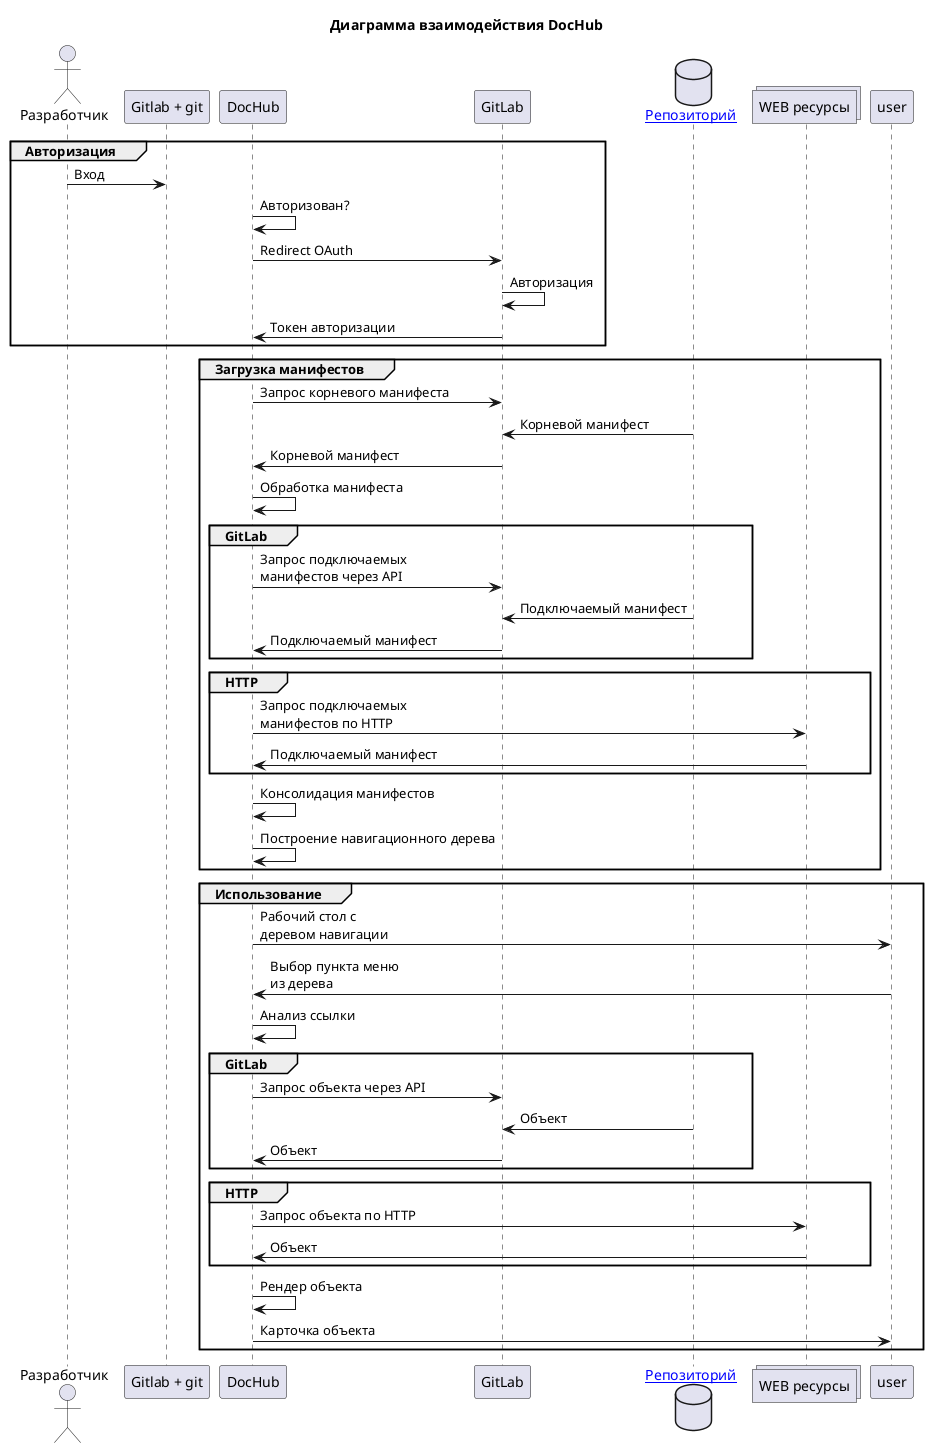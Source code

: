 @startuml
title Диаграмма взаимодействия DocHub
actor "Разработчик" as developer
participant "Gitlab + git" as gitlab
group Авторизация
    developer -> gitlab: Вход
    DocHub -> DocHub: Авторизован?
    DocHub -> GitLab: Redirect OAuth
    GitLab -> GitLab: Авторизация
    GitLab -> DocHub: Токен авторизации
end
group Загрузка манифестов
    DocHub -> GitLab: Запрос корневого манифеста
    database "[[/architect/components/dochub.gitlab.repository Репозиторий]]" as repo
    GitLab <- repo: Корневой манифест
    GitLab -> DocHub: Корневой манифест
    DocHub -> DocHub: Обработка манифеста
    group GitLab
        DocHub -> GitLab: Запрос подключаемых\nманифестов через API
        GitLab <- repo: Подключаемый манифест
        DocHub <- GitLab: Подключаемый манифест
    end
    group HTTP
        collections "WEB ресурсы" as web
        DocHub -> web: Запрос подключаемых\nманифестов по HTTP
        web -> DocHub: Подключаемый манифест
    end
    DocHub -> DocHub: Консолидация манифестов
    DocHub -> DocHub: Построение навигационного дерева
end
group Использование
    DocHub -> user: Рабочий стол с\nдеревом навигации
    user -> DocHub: Выбор пункта меню\nиз дерева
    DocHub -> DocHub: Анализ ссылки
    group GitLab
        DocHub -> GitLab: Запрос объекта через API
        GitLab <- repo: Объект
        GitLab -> DocHub: Объект
    end
    group HTTP
        DocHub -> web: Запрос объекта по HTTP
        web -> DocHub: Объект
    end
    DocHub -> DocHub: Рендер объекта
    DocHub -> user: Карточка объекта
end
@enduml
